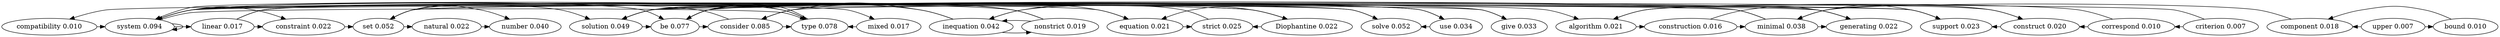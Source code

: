 digraph {
	compatibility [label="compatibility 0.010"]
	system [label="system 0.094"]
	linear [label="linear 0.017"]
	constraint [label="constraint 0.022"]
	set [label="set 0.052"]
	natural [label="natural 0.022"]
	number [label="number 0.040"]
	criterion [label="criterion 0.007"]
	Diophantine [label="Diophantine 0.022"]
	equation [label="equation 0.021"]
	"strict" [label="strict 0.025"]
	inequation [label="inequation 0.042"]
	nonstrict [label="nonstrict 0.019"]
	be [label="be 0.077"]
	consider [label="consider 0.085"]
	upper [label="upper 0.007"]
	bound [label="bound 0.010"]
	component [label="component 0.018"]
	minimal [label="minimal 0.038"]
	solution [label="solution 0.049"]
	algorithm [label="algorithm 0.021"]
	construction [label="construction 0.016"]
	generating [label="generating 0.022"]
	type [label="type 0.078"]
	give [label="give 0.033"]
	correspond [label="correspond 0.010"]
	construct [label="construct 0.020"]
	support [label="support 0.023"]
	use [label="use 0.034"]
	solve [label="solve 0.052"]
	mixed [label="mixed 0.017"]
	compatibility -> system [constraint=false]
	system -> linear [constraint=false]
	system -> constraint [constraint=false]
	system -> Diophantine [constraint=false]
	system -> be [constraint=false]
	system -> give [constraint=false]
	system -> system [constraint=false]
	system -> mixed [constraint=false]
	system -> type [constraint=false]
	linear -> constraint [constraint=false]
	linear -> Diophantine [constraint=false]
	linear -> equation [constraint=false]
	constraint -> set [constraint=false]
	set -> natural [constraint=false]
	set -> number [constraint=false]
	set -> solution [constraint=false]
	natural -> number [constraint=false]
	criterion -> compatibility [constraint=false]
	criterion -> correspond [constraint=false]
	Diophantine -> equation [constraint=false]
	Diophantine -> "strict" [constraint=false]
	equation -> "strict" [constraint=false]
	equation -> inequation [constraint=false]
	"strict" -> inequation [constraint=false]
	inequation -> nonstrict [constraint=false]
	inequation -> be [constraint=false]
	inequation -> consider [constraint=false]
	nonstrict -> inequation [constraint=false]
	nonstrict -> be [constraint=false]
	nonstrict -> consider [constraint=false]
	be -> consider [constraint=false]
	be -> give [constraint=false]
	be -> use [constraint=false]
	be -> solve [constraint=false]
	consider -> type [constraint=false]
	consider -> system [constraint=false]
	upper -> bound [constraint=false]
	upper -> component [constraint=false]
	bound -> component [constraint=false]
	component -> minimal [constraint=false]
	minimal -> set [constraint=false]
	minimal -> solution [constraint=false]
	minimal -> generating [constraint=false]
	minimal -> support [constraint=false]
	solution -> algorithm [constraint=false]
	solution -> type [constraint=false]
	solution -> be [constraint=false]
	solution -> use [constraint=false]
	algorithm -> construction [constraint=false]
	algorithm -> construct [constraint=false]
	construction -> minimal [constraint=false]
	construction -> generating [constraint=false]
	generating -> set [constraint=false]
	generating -> solution [constraint=false]
	type -> system [constraint=false]
	type -> be [constraint=false]
	correspond -> algorithm [constraint=false]
	correspond -> construct [constraint=false]
	construct -> minimal [constraint=false]
	construct -> support [constraint=false]
	support -> set [constraint=false]
	support -> solution [constraint=false]
	use -> solve [constraint=false]
	solve -> consider [constraint=false]
	mixed -> type [constraint=false]
}